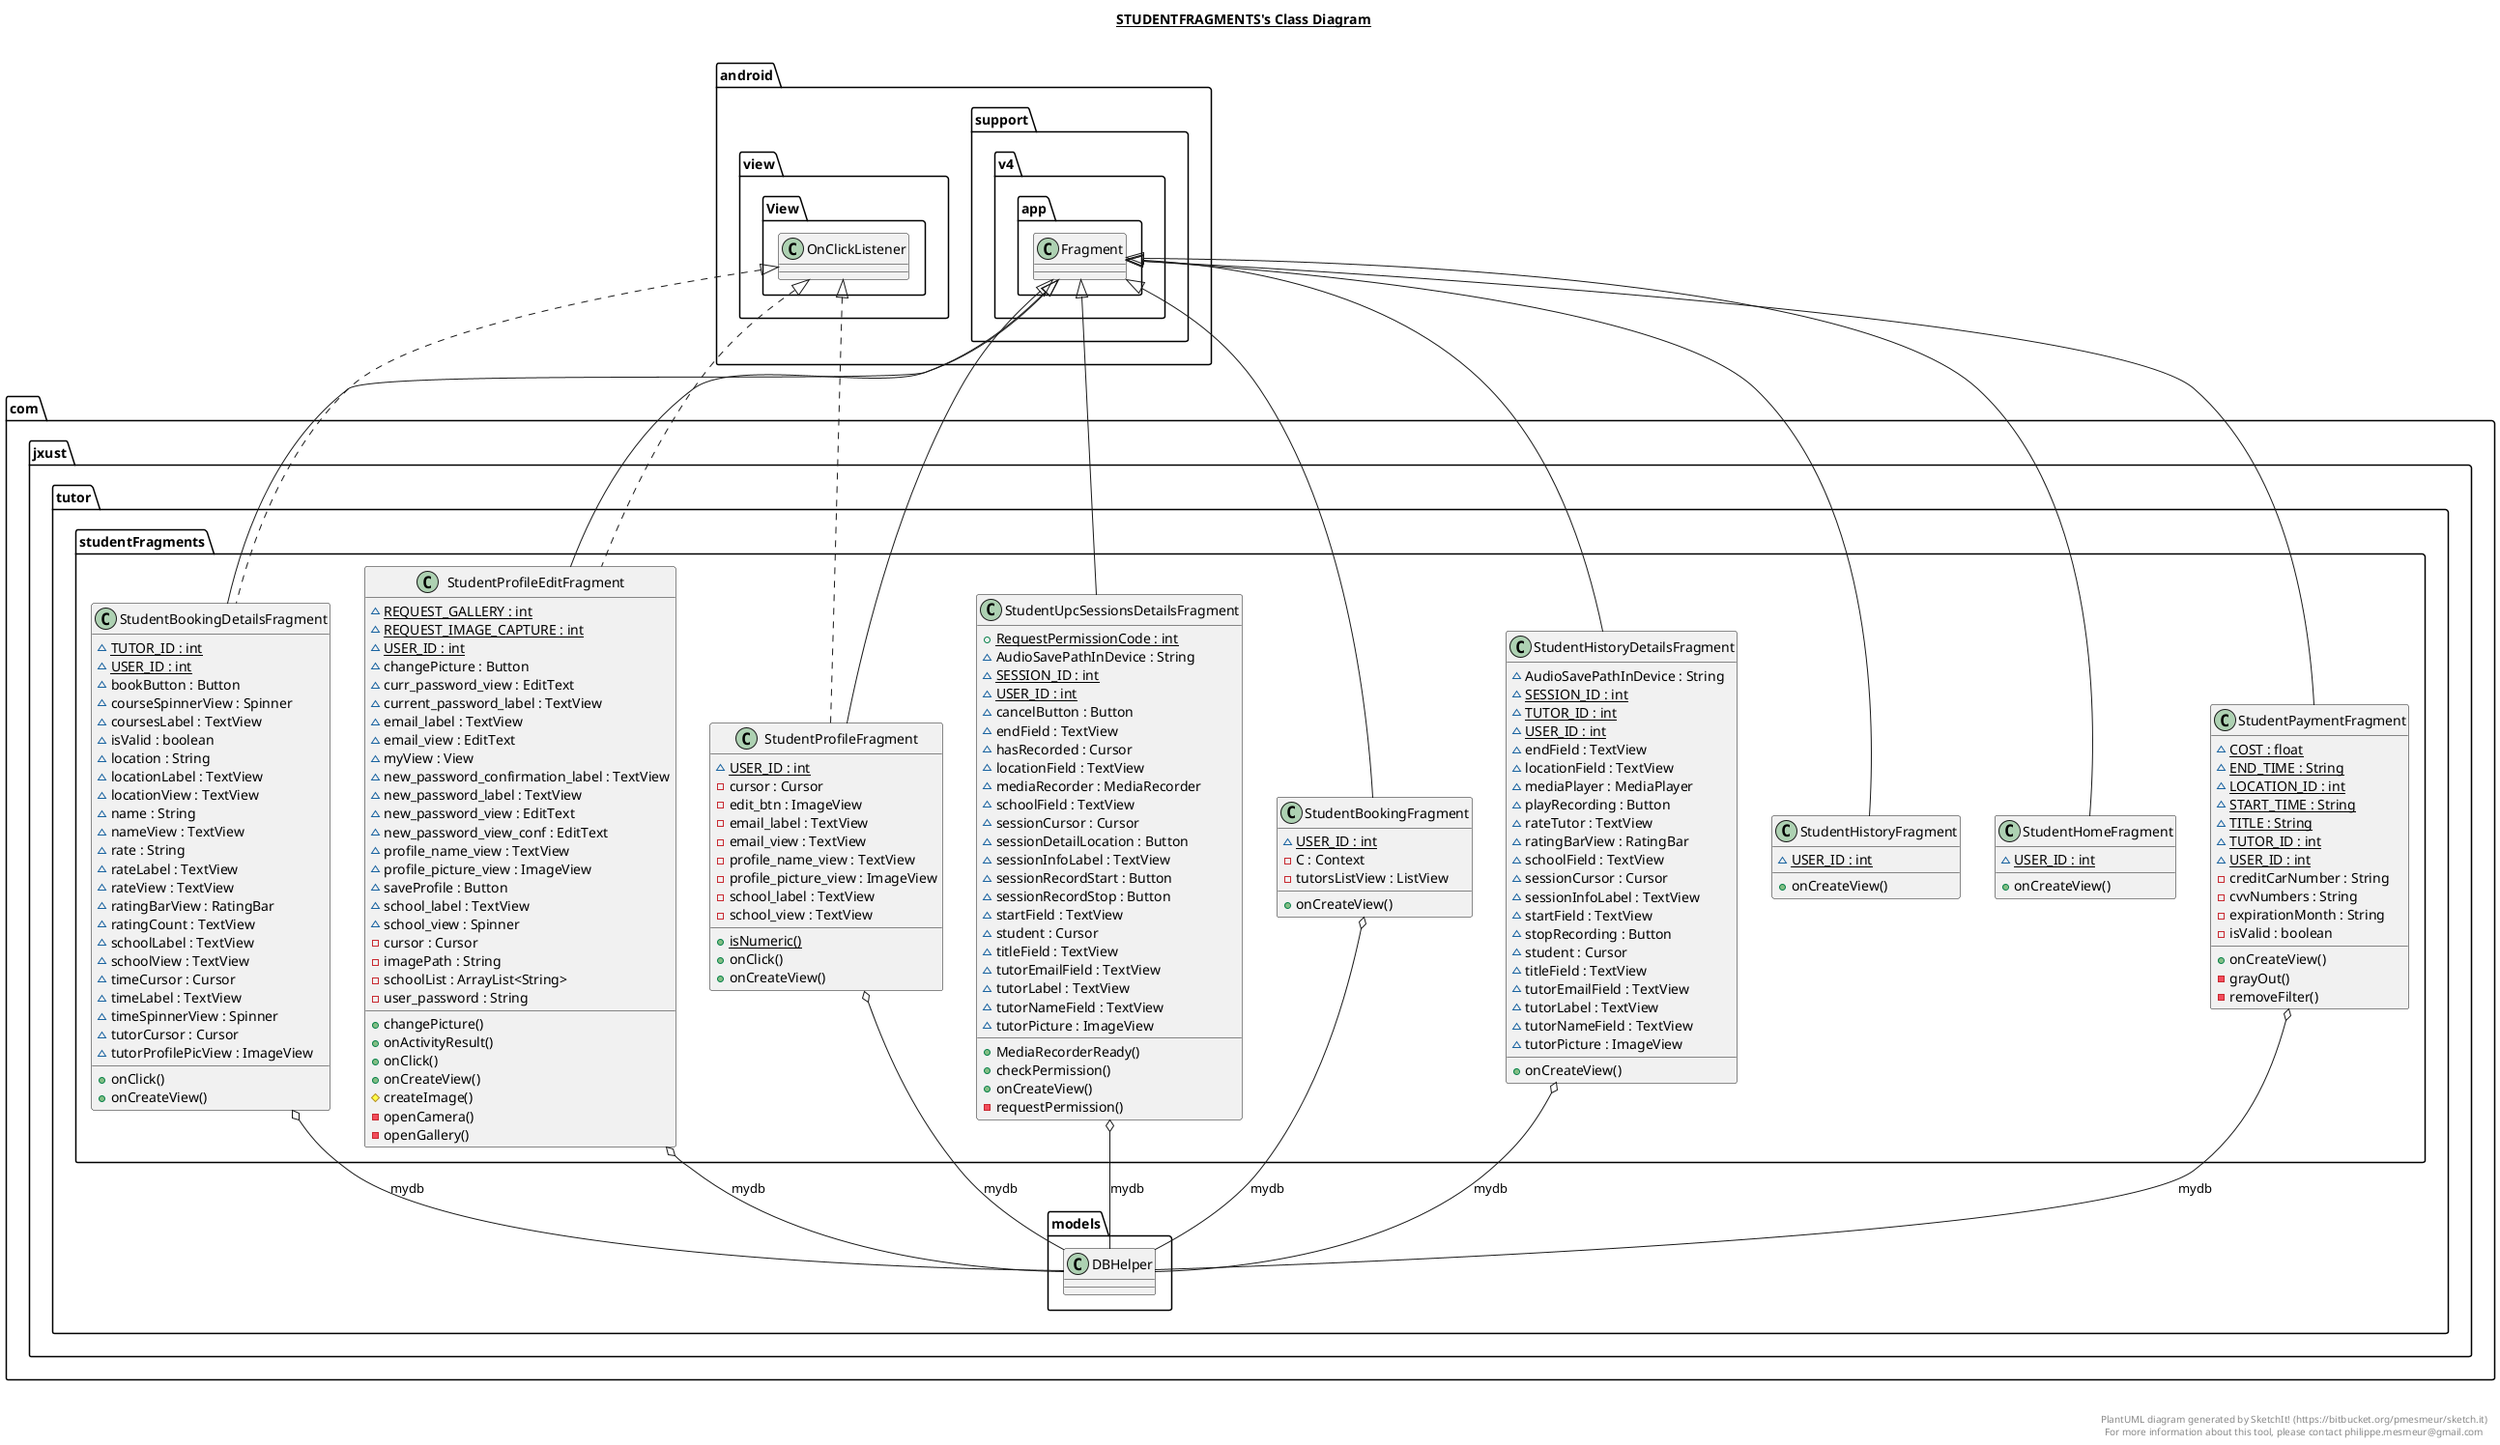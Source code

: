 @startuml

title __STUDENTFRAGMENTS's Class Diagram__\n

  namespace com.jxust.tutor {
    namespace studentFragments {
      class com.jxust.tutor.studentFragments.StudentBookingDetailsFragment {
          {static} ~ TUTOR_ID : int
          {static} ~ USER_ID : int
          ~ bookButton : Button
          ~ courseSpinnerView : Spinner
          ~ coursesLabel : TextView
          ~ isValid : boolean
          ~ location : String
          ~ locationLabel : TextView
          ~ locationView : TextView
          ~ name : String
          ~ nameView : TextView
          ~ rate : String
          ~ rateLabel : TextView
          ~ rateView : TextView
          ~ ratingBarView : RatingBar
          ~ ratingCount : TextView
          ~ schoolLabel : TextView
          ~ schoolView : TextView
          ~ timeCursor : Cursor
          ~ timeLabel : TextView
          ~ timeSpinnerView : Spinner
          ~ tutorCursor : Cursor
          ~ tutorProfilePicView : ImageView
          + onClick()
          + onCreateView()
      }
    }
  }
  

  namespace com.jxust.tutor {
    namespace studentFragments {
      class com.jxust.tutor.studentFragments.StudentBookingFragment {
          {static} ~ USER_ID : int
          - C : Context
          - tutorsListView : ListView
          + onCreateView()
      }
    }
  }
  

  namespace com.jxust.tutor {
    namespace studentFragments {
      class com.jxust.tutor.studentFragments.StudentHistoryDetailsFragment {
          ~ AudioSavePathInDevice : String
          {static} ~ SESSION_ID : int
          {static} ~ TUTOR_ID : int
          {static} ~ USER_ID : int
          ~ endField : TextView
          ~ locationField : TextView
          ~ mediaPlayer : MediaPlayer
          ~ playRecording : Button
          ~ rateTutor : TextView
          ~ ratingBarView : RatingBar
          ~ schoolField : TextView
          ~ sessionCursor : Cursor
          ~ sessionInfoLabel : TextView
          ~ startField : TextView
          ~ stopRecording : Button
          ~ student : Cursor
          ~ titleField : TextView
          ~ tutorEmailField : TextView
          ~ tutorLabel : TextView
          ~ tutorNameField : TextView
          ~ tutorPicture : ImageView
          + onCreateView()
      }
    }
  }
  

  namespace com.jxust.tutor {
    namespace studentFragments {
      class com.jxust.tutor.studentFragments.StudentHistoryFragment {
          {static} ~ USER_ID : int
          + onCreateView()
      }
    }
  }
  

  namespace com.jxust.tutor {
    namespace studentFragments {
      class com.jxust.tutor.studentFragments.StudentHomeFragment {
          {static} ~ USER_ID : int
          + onCreateView()
      }
    }
  }
  

  namespace com.jxust.tutor {
    namespace studentFragments {
      class com.jxust.tutor.studentFragments.StudentPaymentFragment {
          {static} ~ COST : float
          {static} ~ END_TIME : String
          {static} ~ LOCATION_ID : int
          {static} ~ START_TIME : String
          {static} ~ TITLE : String
          {static} ~ TUTOR_ID : int
          {static} ~ USER_ID : int
          - creditCarNumber : String
          - cvvNumbers : String
          - expirationMonth : String
          - isValid : boolean
          + onCreateView()
          - grayOut()
          - removeFilter()
      }
    }
  }
  

  namespace com.jxust.tutor {
    namespace studentFragments {
      class com.jxust.tutor.studentFragments.StudentProfileEditFragment {
          {static} ~ REQUEST_GALLERY : int
          {static} ~ REQUEST_IMAGE_CAPTURE : int
          {static} ~ USER_ID : int
          ~ changePicture : Button
          ~ curr_password_view : EditText
          ~ current_password_label : TextView
          ~ email_label : TextView
          ~ email_view : EditText
          ~ myView : View
          ~ new_password_confirmation_label : TextView
          ~ new_password_label : TextView
          ~ new_password_view : EditText
          ~ new_password_view_conf : EditText
          ~ profile_name_view : TextView
          ~ profile_picture_view : ImageView
          ~ saveProfile : Button
          ~ school_label : TextView
          ~ school_view : Spinner
          - cursor : Cursor
          - imagePath : String
          - schoolList : ArrayList<String>
          - user_password : String
          + changePicture()
          + onActivityResult()
          + onClick()
          + onCreateView()
          # createImage()
          - openCamera()
          - openGallery()
      }
    }
  }
  

  namespace com.jxust.tutor {
    namespace studentFragments {
      class com.jxust.tutor.studentFragments.StudentProfileFragment {
          {static} ~ USER_ID : int
          - cursor : Cursor
          - edit_btn : ImageView
          - email_label : TextView
          - email_view : TextView
          - profile_name_view : TextView
          - profile_picture_view : ImageView
          - school_label : TextView
          - school_view : TextView
          {static} + isNumeric()
          + onClick()
          + onCreateView()
      }
    }
  }
  

  namespace com.jxust.tutor {
    namespace studentFragments {
      class com.jxust.tutor.studentFragments.StudentUpcSessionsDetailsFragment {
          {static} + RequestPermissionCode : int
          ~ AudioSavePathInDevice : String
          {static} ~ SESSION_ID : int
          {static} ~ USER_ID : int
          ~ cancelButton : Button
          ~ endField : TextView
          ~ hasRecorded : Cursor
          ~ locationField : TextView
          ~ mediaRecorder : MediaRecorder
          ~ schoolField : TextView
          ~ sessionCursor : Cursor
          ~ sessionDetailLocation : Button
          ~ sessionInfoLabel : TextView
          ~ sessionRecordStart : Button
          ~ sessionRecordStop : Button
          ~ startField : TextView
          ~ student : Cursor
          ~ titleField : TextView
          ~ tutorEmailField : TextView
          ~ tutorLabel : TextView
          ~ tutorNameField : TextView
          ~ tutorPicture : ImageView
          + MediaRecorderReady()
          + checkPermission()
          + onCreateView()
          - requestPermission()
      }
    }
  }
  

  com.jxust.tutor.studentFragments.StudentBookingDetailsFragment .up.|> android.view.View.OnClickListener
  com.jxust.tutor.studentFragments.StudentBookingDetailsFragment -up-|> android.support.v4.app.Fragment
  com.jxust.tutor.studentFragments.StudentBookingDetailsFragment o-- com.jxust.tutor.models.DBHelper : mydb
  com.jxust.tutor.studentFragments.StudentBookingFragment -up-|> android.support.v4.app.Fragment
  com.jxust.tutor.studentFragments.StudentBookingFragment o-- com.jxust.tutor.models.DBHelper : mydb
  com.jxust.tutor.studentFragments.StudentHistoryDetailsFragment -up-|> android.support.v4.app.Fragment
  com.jxust.tutor.studentFragments.StudentHistoryDetailsFragment o-- com.jxust.tutor.models.DBHelper : mydb
  com.jxust.tutor.studentFragments.StudentHistoryFragment -up-|> android.support.v4.app.Fragment
  com.jxust.tutor.studentFragments.StudentHomeFragment -up-|> android.support.v4.app.Fragment
  com.jxust.tutor.studentFragments.StudentPaymentFragment -up-|> android.support.v4.app.Fragment
  com.jxust.tutor.studentFragments.StudentPaymentFragment o-- com.jxust.tutor.models.DBHelper : mydb
  com.jxust.tutor.studentFragments.StudentProfileEditFragment .up.|> android.view.View.OnClickListener
  com.jxust.tutor.studentFragments.StudentProfileEditFragment -up-|> android.support.v4.app.Fragment
  com.jxust.tutor.studentFragments.StudentProfileEditFragment o-- com.jxust.tutor.models.DBHelper : mydb
  com.jxust.tutor.studentFragments.StudentProfileFragment .up.|> android.view.View.OnClickListener
  com.jxust.tutor.studentFragments.StudentProfileFragment -up-|> android.support.v4.app.Fragment
  com.jxust.tutor.studentFragments.StudentProfileFragment o-- com.jxust.tutor.models.DBHelper : mydb
  com.jxust.tutor.studentFragments.StudentUpcSessionsDetailsFragment -up-|> android.support.v4.app.Fragment
  com.jxust.tutor.studentFragments.StudentUpcSessionsDetailsFragment o-- com.jxust.tutor.models.DBHelper : mydb


right footer


PlantUML diagram generated by SketchIt! (https://bitbucket.org/pmesmeur/sketch.it)
For more information about this tool, please contact philippe.mesmeur@gmail.com
endfooter

@enduml
